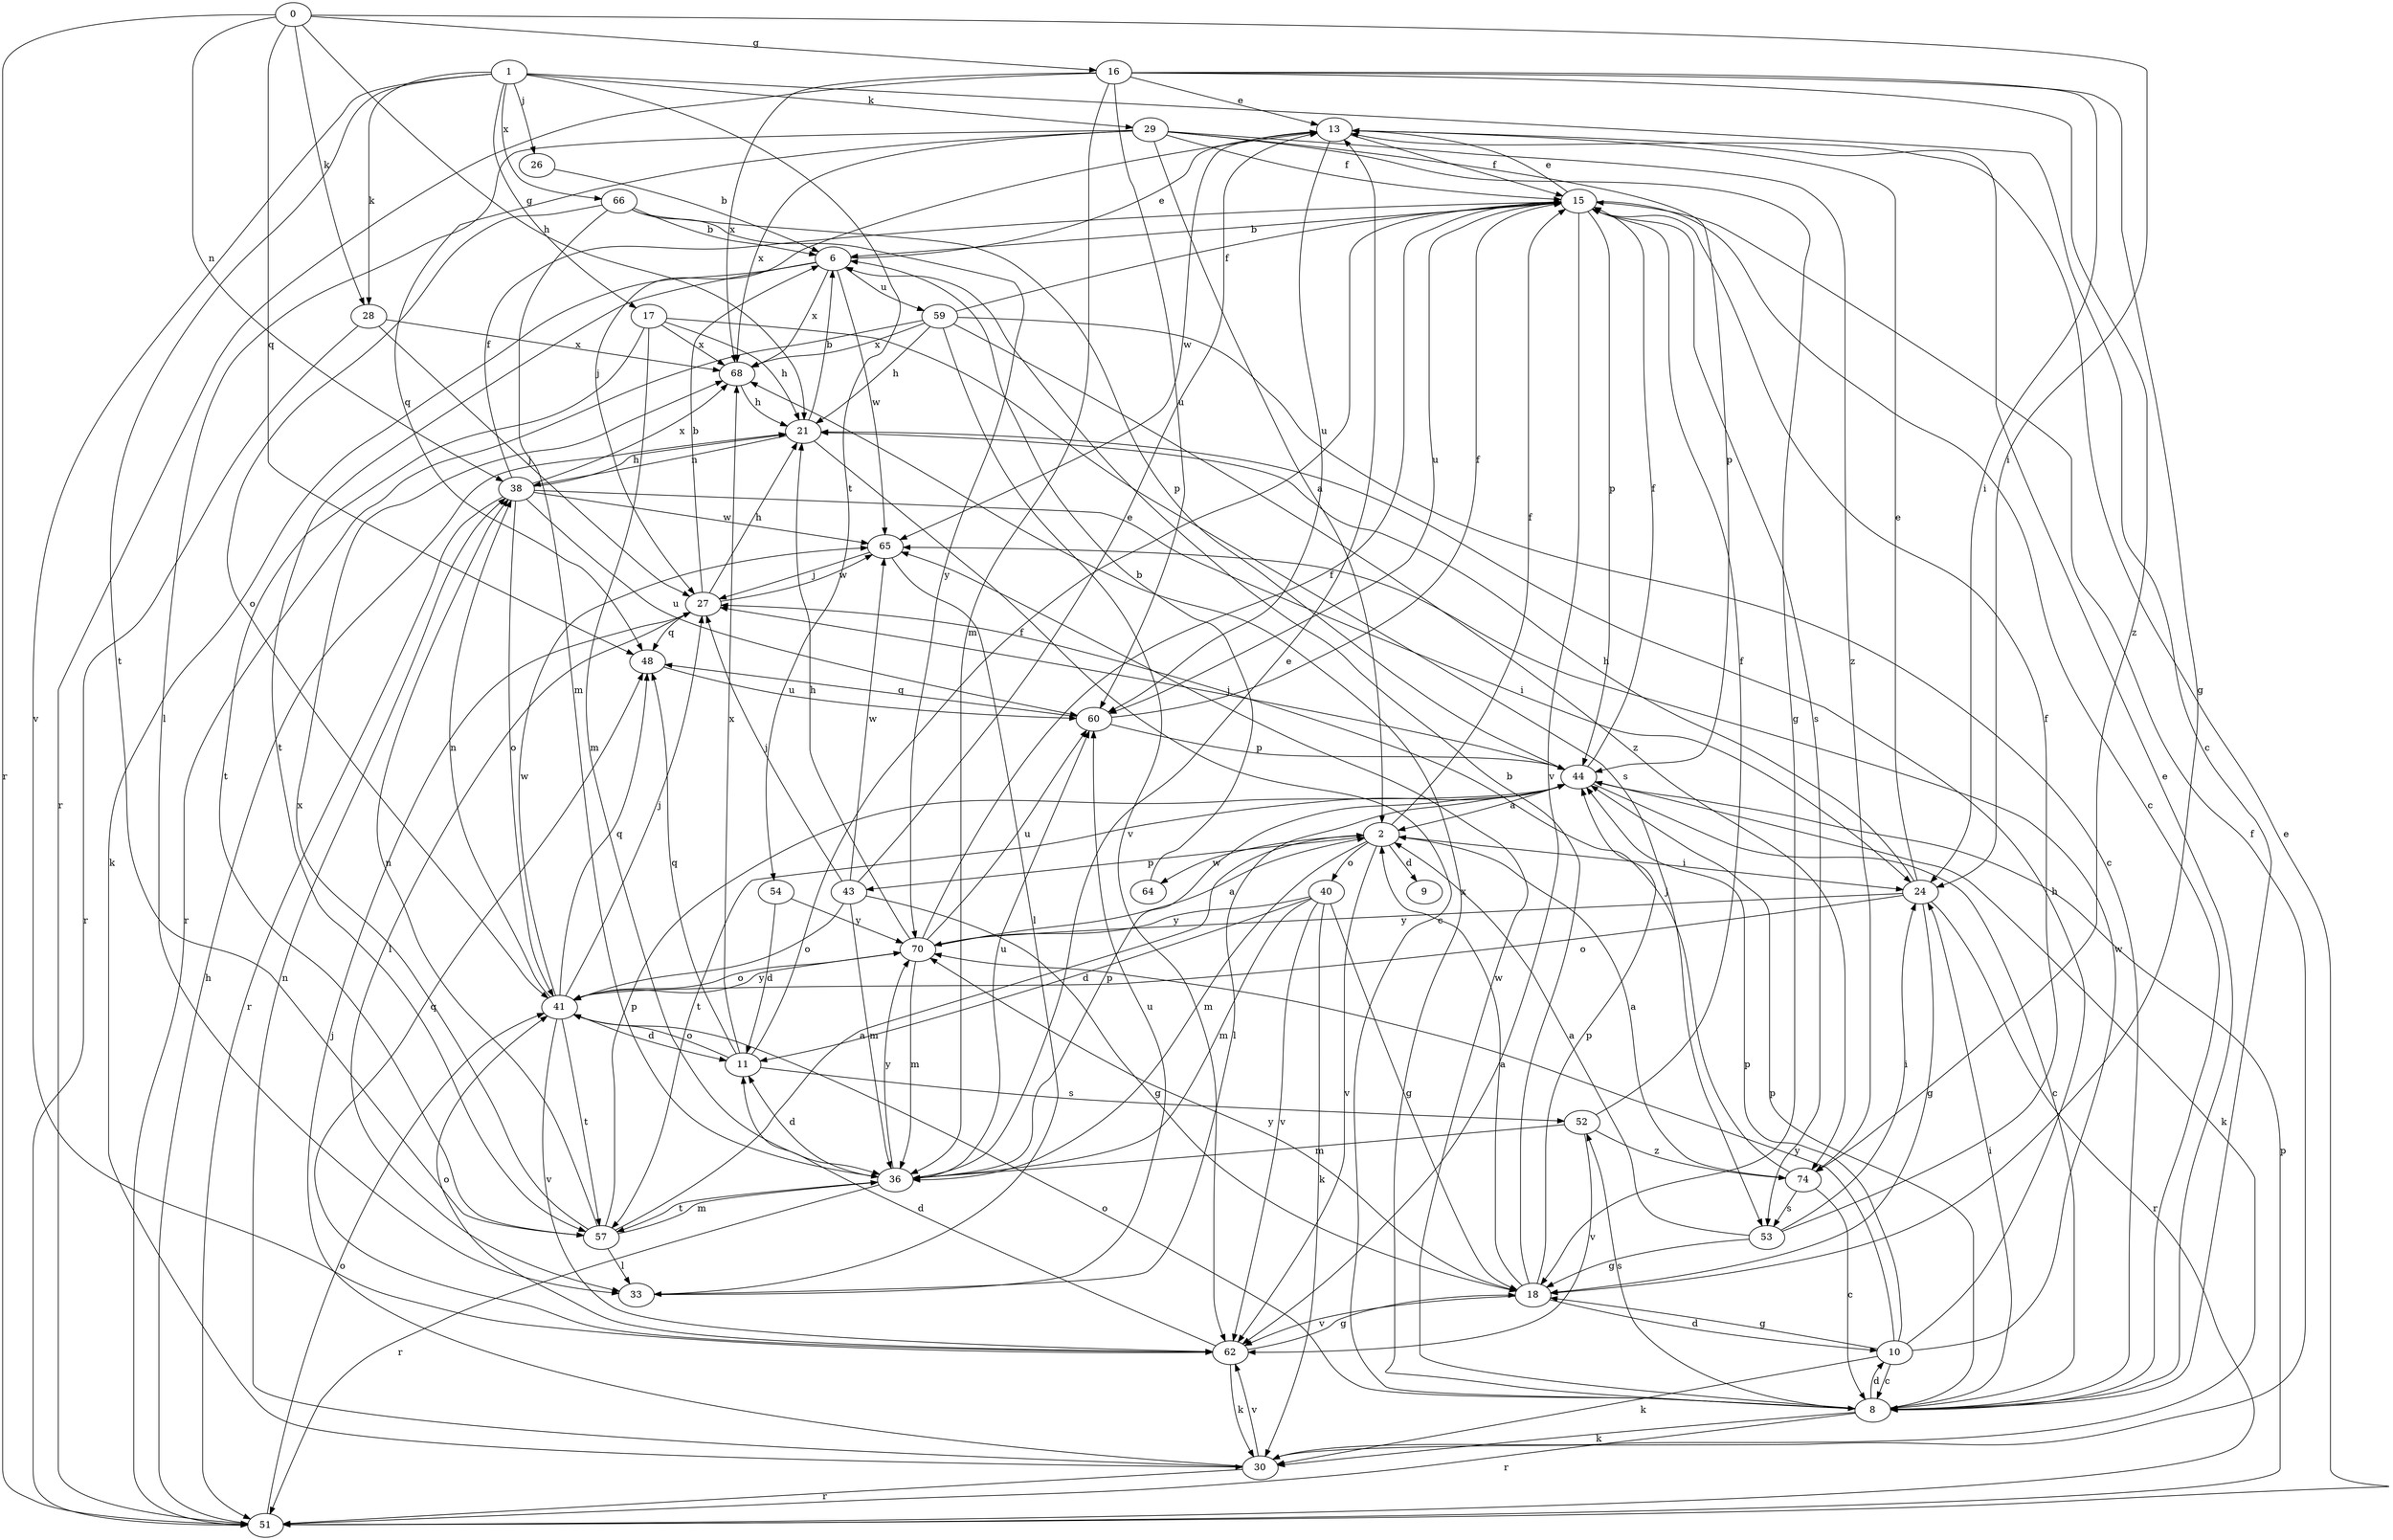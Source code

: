 strict digraph  {
0;
1;
2;
6;
8;
9;
10;
11;
13;
15;
16;
17;
18;
21;
24;
26;
27;
28;
29;
30;
33;
36;
38;
40;
41;
43;
44;
48;
51;
52;
53;
54;
57;
59;
60;
62;
64;
65;
66;
68;
70;
74;
0 -> 16  [label=g];
0 -> 21  [label=h];
0 -> 24  [label=i];
0 -> 28  [label=k];
0 -> 38  [label=n];
0 -> 48  [label=q];
0 -> 51  [label=r];
1 -> 8  [label=c];
1 -> 17  [label=g];
1 -> 26  [label=j];
1 -> 28  [label=k];
1 -> 29  [label=k];
1 -> 54  [label=t];
1 -> 57  [label=t];
1 -> 62  [label=v];
1 -> 66  [label=x];
2 -> 9  [label=d];
2 -> 15  [label=f];
2 -> 24  [label=i];
2 -> 36  [label=m];
2 -> 40  [label=o];
2 -> 43  [label=p];
2 -> 62  [label=v];
2 -> 64  [label=w];
6 -> 13  [label=e];
6 -> 30  [label=k];
6 -> 57  [label=t];
6 -> 59  [label=u];
6 -> 65  [label=w];
6 -> 68  [label=x];
8 -> 10  [label=d];
8 -> 13  [label=e];
8 -> 24  [label=i];
8 -> 30  [label=k];
8 -> 41  [label=o];
8 -> 44  [label=p];
8 -> 51  [label=r];
8 -> 52  [label=s];
8 -> 65  [label=w];
8 -> 68  [label=x];
10 -> 8  [label=c];
10 -> 18  [label=g];
10 -> 21  [label=h];
10 -> 30  [label=k];
10 -> 44  [label=p];
10 -> 65  [label=w];
10 -> 70  [label=y];
11 -> 15  [label=f];
11 -> 41  [label=o];
11 -> 48  [label=q];
11 -> 52  [label=s];
11 -> 68  [label=x];
13 -> 15  [label=f];
13 -> 27  [label=j];
13 -> 60  [label=u];
13 -> 65  [label=w];
15 -> 6  [label=b];
15 -> 8  [label=c];
15 -> 13  [label=e];
15 -> 44  [label=p];
15 -> 53  [label=s];
15 -> 60  [label=u];
15 -> 62  [label=v];
16 -> 13  [label=e];
16 -> 18  [label=g];
16 -> 24  [label=i];
16 -> 36  [label=m];
16 -> 51  [label=r];
16 -> 60  [label=u];
16 -> 68  [label=x];
16 -> 74  [label=z];
17 -> 21  [label=h];
17 -> 36  [label=m];
17 -> 53  [label=s];
17 -> 57  [label=t];
17 -> 68  [label=x];
18 -> 2  [label=a];
18 -> 6  [label=b];
18 -> 10  [label=d];
18 -> 44  [label=p];
18 -> 62  [label=v];
18 -> 70  [label=y];
21 -> 6  [label=b];
21 -> 8  [label=c];
21 -> 38  [label=n];
24 -> 13  [label=e];
24 -> 18  [label=g];
24 -> 21  [label=h];
24 -> 41  [label=o];
24 -> 51  [label=r];
24 -> 70  [label=y];
26 -> 6  [label=b];
27 -> 6  [label=b];
27 -> 21  [label=h];
27 -> 33  [label=l];
27 -> 48  [label=q];
27 -> 65  [label=w];
28 -> 27  [label=j];
28 -> 51  [label=r];
28 -> 68  [label=x];
29 -> 2  [label=a];
29 -> 15  [label=f];
29 -> 18  [label=g];
29 -> 33  [label=l];
29 -> 44  [label=p];
29 -> 48  [label=q];
29 -> 68  [label=x];
29 -> 74  [label=z];
30 -> 15  [label=f];
30 -> 27  [label=j];
30 -> 38  [label=n];
30 -> 51  [label=r];
30 -> 62  [label=v];
33 -> 60  [label=u];
36 -> 11  [label=d];
36 -> 13  [label=e];
36 -> 44  [label=p];
36 -> 51  [label=r];
36 -> 57  [label=t];
36 -> 60  [label=u];
36 -> 70  [label=y];
38 -> 15  [label=f];
38 -> 21  [label=h];
38 -> 24  [label=i];
38 -> 41  [label=o];
38 -> 51  [label=r];
38 -> 60  [label=u];
38 -> 65  [label=w];
38 -> 68  [label=x];
40 -> 11  [label=d];
40 -> 18  [label=g];
40 -> 30  [label=k];
40 -> 36  [label=m];
40 -> 62  [label=v];
40 -> 70  [label=y];
41 -> 11  [label=d];
41 -> 27  [label=j];
41 -> 38  [label=n];
41 -> 48  [label=q];
41 -> 57  [label=t];
41 -> 62  [label=v];
41 -> 65  [label=w];
41 -> 70  [label=y];
43 -> 13  [label=e];
43 -> 18  [label=g];
43 -> 27  [label=j];
43 -> 36  [label=m];
43 -> 41  [label=o];
43 -> 65  [label=w];
44 -> 2  [label=a];
44 -> 8  [label=c];
44 -> 15  [label=f];
44 -> 27  [label=j];
44 -> 30  [label=k];
44 -> 33  [label=l];
44 -> 57  [label=t];
48 -> 60  [label=u];
51 -> 13  [label=e];
51 -> 21  [label=h];
51 -> 41  [label=o];
51 -> 44  [label=p];
52 -> 15  [label=f];
52 -> 36  [label=m];
52 -> 62  [label=v];
52 -> 74  [label=z];
53 -> 2  [label=a];
53 -> 15  [label=f];
53 -> 18  [label=g];
53 -> 24  [label=i];
54 -> 11  [label=d];
54 -> 70  [label=y];
57 -> 2  [label=a];
57 -> 33  [label=l];
57 -> 36  [label=m];
57 -> 38  [label=n];
57 -> 44  [label=p];
57 -> 68  [label=x];
59 -> 8  [label=c];
59 -> 15  [label=f];
59 -> 21  [label=h];
59 -> 51  [label=r];
59 -> 62  [label=v];
59 -> 68  [label=x];
59 -> 74  [label=z];
60 -> 15  [label=f];
60 -> 44  [label=p];
60 -> 48  [label=q];
62 -> 11  [label=d];
62 -> 18  [label=g];
62 -> 30  [label=k];
62 -> 41  [label=o];
62 -> 48  [label=q];
64 -> 6  [label=b];
65 -> 27  [label=j];
65 -> 33  [label=l];
66 -> 6  [label=b];
66 -> 36  [label=m];
66 -> 41  [label=o];
66 -> 44  [label=p];
66 -> 70  [label=y];
68 -> 21  [label=h];
70 -> 2  [label=a];
70 -> 15  [label=f];
70 -> 21  [label=h];
70 -> 36  [label=m];
70 -> 41  [label=o];
70 -> 60  [label=u];
74 -> 2  [label=a];
74 -> 8  [label=c];
74 -> 27  [label=j];
74 -> 53  [label=s];
}
